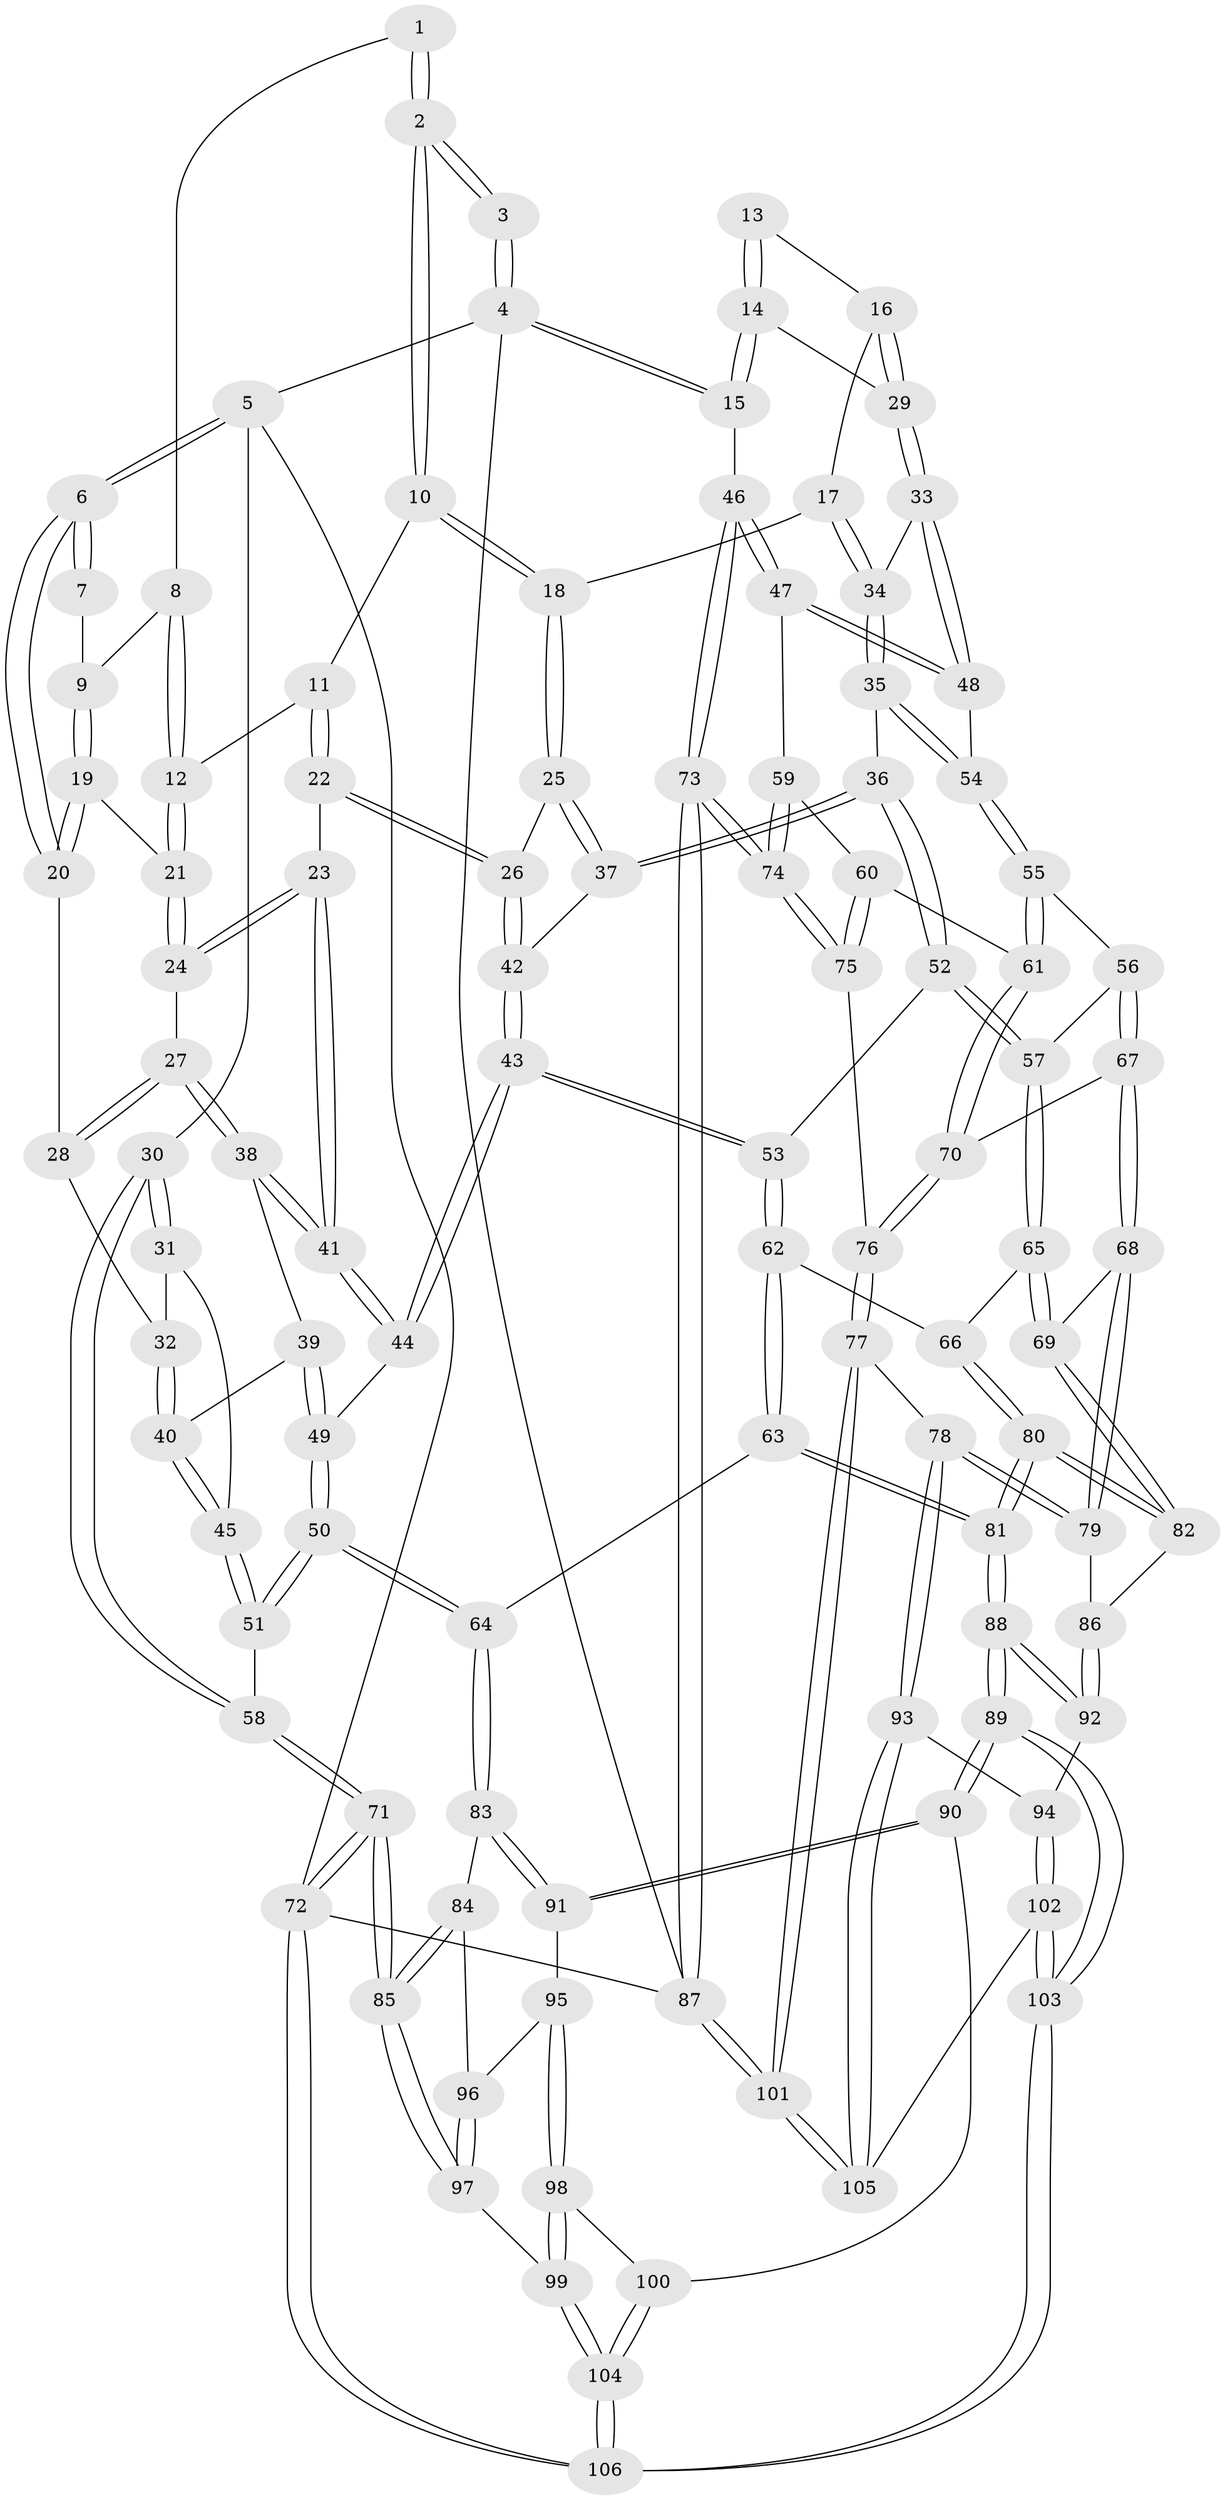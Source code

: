 // coarse degree distribution, {6: 0.07936507936507936, 4: 0.31746031746031744, 5: 0.3968253968253968, 3: 0.14285714285714285, 7: 0.06349206349206349}
// Generated by graph-tools (version 1.1) at 2025/05/03/04/25 22:05:18]
// undirected, 106 vertices, 262 edges
graph export_dot {
graph [start="1"]
  node [color=gray90,style=filled];
  1 [pos="+0.5134461834829559+0"];
  2 [pos="+0.6763910122018815+0"];
  3 [pos="+0.7140616666025933+0"];
  4 [pos="+1+0"];
  5 [pos="+0+0"];
  6 [pos="+0+0"];
  7 [pos="+0.25943294978003106+0"];
  8 [pos="+0.3703741001622783+0.06528478274808759"];
  9 [pos="+0.3470799193712103+0.07293140951631803"];
  10 [pos="+0.6652684322235021+0"];
  11 [pos="+0.5232932761985727+0.07919984030792473"];
  12 [pos="+0.5212647882189994+0.0793229351844878"];
  13 [pos="+0.7868830375797763+0"];
  14 [pos="+1+0.1960184456062238"];
  15 [pos="+1+0.15338349201067683"];
  16 [pos="+0.8410606974388466+0.16044567077166114"];
  17 [pos="+0.7721308676993871+0.2144451175843042"];
  18 [pos="+0.6934265595260521+0.19875355004794923"];
  19 [pos="+0.31344070859491197+0.11909245363720537"];
  20 [pos="+0.2666446279533468+0.13789255303777675"];
  21 [pos="+0.37093141351347986+0.14905676719565106"];
  22 [pos="+0.5162614850177317+0.2159771278843734"];
  23 [pos="+0.46805849910289143+0.23604227229238509"];
  24 [pos="+0.4537484444715514+0.23697303308808124"];
  25 [pos="+0.6326079019158655+0.25761833502252646"];
  26 [pos="+0.5736113284505326+0.2519099663563487"];
  27 [pos="+0.4263827760906404+0.25257167807313835"];
  28 [pos="+0.2629246750376055+0.16720072261227134"];
  29 [pos="+0.9816103136991332+0.2192470591327782"];
  30 [pos="+0+0.29278113449091725"];
  31 [pos="+0.1366620813844445+0.27125386257140743"];
  32 [pos="+0.24927131700869543+0.21696579716625733"];
  33 [pos="+0.8858236958203026+0.3362107989982583"];
  34 [pos="+0.8055969152418649+0.30577307947908017"];
  35 [pos="+0.6970909332160756+0.3631946799674325"];
  36 [pos="+0.6915838136769881+0.3617725343560747"];
  37 [pos="+0.6847312976851895+0.3522788994809173"];
  38 [pos="+0.38887193165889744+0.28429310231671645"];
  39 [pos="+0.32427000904664016+0.3141848949906618"];
  40 [pos="+0.31507105020933857+0.31333106009732153"];
  41 [pos="+0.4720029741167185+0.43356562896133755"];
  42 [pos="+0.5404165496503771+0.37677121505511907"];
  43 [pos="+0.503956899074896+0.45272194643465846"];
  44 [pos="+0.47222125131360687+0.43468732701291424"];
  45 [pos="+0.24885395634087254+0.3940607361998086"];
  46 [pos="+1+0.5005255995894063"];
  47 [pos="+0.969307352609229+0.5045700617780146"];
  48 [pos="+0.8927612062827476+0.4161908832775537"];
  49 [pos="+0.40843777398366804+0.43254350459077945"];
  50 [pos="+0.21371654140548735+0.5504107680703431"];
  51 [pos="+0.21052928782591543+0.5466595227675901"];
  52 [pos="+0.6036771771869088+0.4649546357455946"];
  53 [pos="+0.5082733590683344+0.4590511648314423"];
  54 [pos="+0.7671279856261637+0.45210059810040487"];
  55 [pos="+0.742555829802735+0.5217809831243578"];
  56 [pos="+0.7149200632034229+0.5243880462444549"];
  57 [pos="+0.6459953862492939+0.5106006837281245"];
  58 [pos="+0+0.39465017299770916"];
  59 [pos="+0.9163702049017612+0.5666704057985025"];
  60 [pos="+0.8775098304470723+0.5897883238887134"];
  61 [pos="+0.7875824656846816+0.5802987280309848"];
  62 [pos="+0.5022242825399372+0.4898536053240526"];
  63 [pos="+0.3034023559468397+0.632387529857631"];
  64 [pos="+0.23582696741069328+0.6101001424514426"];
  65 [pos="+0.6017436748078906+0.6362093881003914"];
  66 [pos="+0.5313418601042107+0.6339769559762196"];
  67 [pos="+0.652707757327544+0.6539976238312444"];
  68 [pos="+0.6457664372305371+0.6556727767064613"];
  69 [pos="+0.6307627693669332+0.6531511245507671"];
  70 [pos="+0.737888640105886+0.6572425474974858"];
  71 [pos="+0+0.8098536652667974"];
  72 [pos="+0+1"];
  73 [pos="+1+0.9361925714644164"];
  74 [pos="+1+0.8216246730879957"];
  75 [pos="+0.8536747134590666+0.7909294073102386"];
  76 [pos="+0.8086618037330301+0.8046978930391117"];
  77 [pos="+0.7618345663555981+0.8471805263479009"];
  78 [pos="+0.7614765508852022+0.8473428869547152"];
  79 [pos="+0.6917483841134463+0.7922347040420513"];
  80 [pos="+0.46392560013600304+0.6988597318703098"];
  81 [pos="+0.43737121244522315+0.7212686605574146"];
  82 [pos="+0.6091809376307941+0.7354452061060606"];
  83 [pos="+0.1827308877467723+0.7083375022471076"];
  84 [pos="+0.01656603782883607+0.7744025391694507"];
  85 [pos="+0+0.8097122406311873"];
  86 [pos="+0.6094226965339211+0.7713135212991802"];
  87 [pos="+1+1"];
  88 [pos="+0.4547453313392222+0.816339826479114"];
  89 [pos="+0.35059891150174777+0.9137669044972241"];
  90 [pos="+0.3293218061840777+0.9041672034950403"];
  91 [pos="+0.22312139543944842+0.8254209357093816"];
  92 [pos="+0.48755951310495743+0.8311818716610271"];
  93 [pos="+0.6905440468894559+0.9341635576005385"];
  94 [pos="+0.4904904381513538+0.8340495764368026"];
  95 [pos="+0.17124685477095772+0.8822321273093503"];
  96 [pos="+0.11472241818974441+0.8776117542585917"];
  97 [pos="+0.08627274046807146+0.939073645910351"];
  98 [pos="+0.16846573938384332+0.9047175060918554"];
  99 [pos="+0.10329233045593693+0.9593120175619787"];
  100 [pos="+0.19265266355774502+0.9540142159109983"];
  101 [pos="+1+1"];
  102 [pos="+0.5691492770484098+1"];
  103 [pos="+0.35837669540406614+1"];
  104 [pos="+0.14188222972301182+1"];
  105 [pos="+0.6528875424390512+1"];
  106 [pos="+0.14601086681401682+1"];
  1 -- 2;
  1 -- 2;
  1 -- 8;
  2 -- 3;
  2 -- 3;
  2 -- 10;
  2 -- 10;
  3 -- 4;
  3 -- 4;
  4 -- 5;
  4 -- 15;
  4 -- 15;
  4 -- 87;
  5 -- 6;
  5 -- 6;
  5 -- 30;
  5 -- 72;
  6 -- 7;
  6 -- 7;
  6 -- 20;
  6 -- 20;
  7 -- 9;
  8 -- 9;
  8 -- 12;
  8 -- 12;
  9 -- 19;
  9 -- 19;
  10 -- 11;
  10 -- 18;
  10 -- 18;
  11 -- 12;
  11 -- 22;
  11 -- 22;
  12 -- 21;
  12 -- 21;
  13 -- 14;
  13 -- 14;
  13 -- 16;
  14 -- 15;
  14 -- 15;
  14 -- 29;
  15 -- 46;
  16 -- 17;
  16 -- 29;
  16 -- 29;
  17 -- 18;
  17 -- 34;
  17 -- 34;
  18 -- 25;
  18 -- 25;
  19 -- 20;
  19 -- 20;
  19 -- 21;
  20 -- 28;
  21 -- 24;
  21 -- 24;
  22 -- 23;
  22 -- 26;
  22 -- 26;
  23 -- 24;
  23 -- 24;
  23 -- 41;
  23 -- 41;
  24 -- 27;
  25 -- 26;
  25 -- 37;
  25 -- 37;
  26 -- 42;
  26 -- 42;
  27 -- 28;
  27 -- 28;
  27 -- 38;
  27 -- 38;
  28 -- 32;
  29 -- 33;
  29 -- 33;
  30 -- 31;
  30 -- 31;
  30 -- 58;
  30 -- 58;
  31 -- 32;
  31 -- 45;
  32 -- 40;
  32 -- 40;
  33 -- 34;
  33 -- 48;
  33 -- 48;
  34 -- 35;
  34 -- 35;
  35 -- 36;
  35 -- 54;
  35 -- 54;
  36 -- 37;
  36 -- 37;
  36 -- 52;
  36 -- 52;
  37 -- 42;
  38 -- 39;
  38 -- 41;
  38 -- 41;
  39 -- 40;
  39 -- 49;
  39 -- 49;
  40 -- 45;
  40 -- 45;
  41 -- 44;
  41 -- 44;
  42 -- 43;
  42 -- 43;
  43 -- 44;
  43 -- 44;
  43 -- 53;
  43 -- 53;
  44 -- 49;
  45 -- 51;
  45 -- 51;
  46 -- 47;
  46 -- 47;
  46 -- 73;
  46 -- 73;
  47 -- 48;
  47 -- 48;
  47 -- 59;
  48 -- 54;
  49 -- 50;
  49 -- 50;
  50 -- 51;
  50 -- 51;
  50 -- 64;
  50 -- 64;
  51 -- 58;
  52 -- 53;
  52 -- 57;
  52 -- 57;
  53 -- 62;
  53 -- 62;
  54 -- 55;
  54 -- 55;
  55 -- 56;
  55 -- 61;
  55 -- 61;
  56 -- 57;
  56 -- 67;
  56 -- 67;
  57 -- 65;
  57 -- 65;
  58 -- 71;
  58 -- 71;
  59 -- 60;
  59 -- 74;
  59 -- 74;
  60 -- 61;
  60 -- 75;
  60 -- 75;
  61 -- 70;
  61 -- 70;
  62 -- 63;
  62 -- 63;
  62 -- 66;
  63 -- 64;
  63 -- 81;
  63 -- 81;
  64 -- 83;
  64 -- 83;
  65 -- 66;
  65 -- 69;
  65 -- 69;
  66 -- 80;
  66 -- 80;
  67 -- 68;
  67 -- 68;
  67 -- 70;
  68 -- 69;
  68 -- 79;
  68 -- 79;
  69 -- 82;
  69 -- 82;
  70 -- 76;
  70 -- 76;
  71 -- 72;
  71 -- 72;
  71 -- 85;
  71 -- 85;
  72 -- 106;
  72 -- 106;
  72 -- 87;
  73 -- 74;
  73 -- 74;
  73 -- 87;
  73 -- 87;
  74 -- 75;
  74 -- 75;
  75 -- 76;
  76 -- 77;
  76 -- 77;
  77 -- 78;
  77 -- 101;
  77 -- 101;
  78 -- 79;
  78 -- 79;
  78 -- 93;
  78 -- 93;
  79 -- 86;
  80 -- 81;
  80 -- 81;
  80 -- 82;
  80 -- 82;
  81 -- 88;
  81 -- 88;
  82 -- 86;
  83 -- 84;
  83 -- 91;
  83 -- 91;
  84 -- 85;
  84 -- 85;
  84 -- 96;
  85 -- 97;
  85 -- 97;
  86 -- 92;
  86 -- 92;
  87 -- 101;
  87 -- 101;
  88 -- 89;
  88 -- 89;
  88 -- 92;
  88 -- 92;
  89 -- 90;
  89 -- 90;
  89 -- 103;
  89 -- 103;
  90 -- 91;
  90 -- 91;
  90 -- 100;
  91 -- 95;
  92 -- 94;
  93 -- 94;
  93 -- 105;
  93 -- 105;
  94 -- 102;
  94 -- 102;
  95 -- 96;
  95 -- 98;
  95 -- 98;
  96 -- 97;
  96 -- 97;
  97 -- 99;
  98 -- 99;
  98 -- 99;
  98 -- 100;
  99 -- 104;
  99 -- 104;
  100 -- 104;
  100 -- 104;
  101 -- 105;
  101 -- 105;
  102 -- 103;
  102 -- 103;
  102 -- 105;
  103 -- 106;
  103 -- 106;
  104 -- 106;
  104 -- 106;
}
